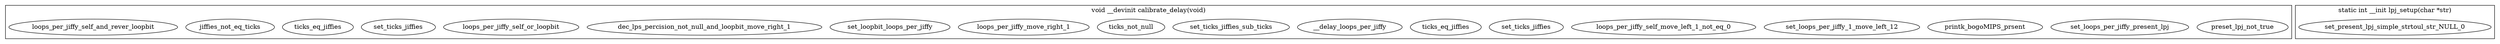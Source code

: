 digraph calibrate_c{
		subgraph cluster_calibrate_delay{
				label="void __devinit calibrate_delay(void)";
				label="void __devinit calibrate_delay(void)";
				preset_lpj_not_true[label="preset_lpj_not_true"];
				set_loops_per_jiffy_present_lpj[label="set_loops_per_jiffy_present_lpj"];
				printk_bogoMIPS_prsent[label="printk_bogoMIPS_prsent"];
				set_loops_per_jiffy_1_move_left_12[label="set_loops_per_jiffy_1_move_left_12"];
				loops_per_jiffy_self_move_left_1_not_eq_0[label="loops_per_jiffy_self_move_left_1_not_eq_0"];
				set_ticks_jiffies[label="set_ticks_jiffies"];
				ticks_eq_jiffies[label="ticks_eq_jiffies"];
				set_ticks_jiffies[label="set_ticks_jiffies"];
				__delay_loops_per_jiffy[label="__delay_loops_per_jiffy"];
				set_ticks_jiffies_sub_ticks[label="set_ticks_jiffies_sub_ticks"];
				ticks_not_null[label="ticks_not_null"];
				loops_per_jiffy_move_right_1[label="loops_per_jiffy_move_right_1"];
				set_loopbit_loops_per_jiffy[label="set_loopbit_loops_per_jiffy"];
				dec_lps_percision_not_null_and_loopbit_move_right_1[label="dec_lps_percision_not_null_and_loopbit_move_right_1"];
				loops_per_jiffy_self_or_loopbit[label="loops_per_jiffy_self_or_loopbit"];
				set_ticks_jiffies_1[label="set_ticks_jiffies"];
				ticks_eq_jiffies_1[label="ticks_eq_jiffies"];
				__delay_loops_per_jiffy[label="__delay_loops_per_jiffy"];
				jiffies_not_eq_ticks[label="jiffies_not_eq_ticks"];
				loops_per_jiffy_self_and_rever_loopbit[label="loops_per_jiffy_self_and_rever_loopbit"];
		}

		subgraph cluster_lpj_setup{
				label="static int __init lpj_setup(char *str)";
				set_present_lpj_simple_strtoul_str_NULL_0[label="set_present_lpj_simple_strtoul_str_NULL_0"];
		}
}
